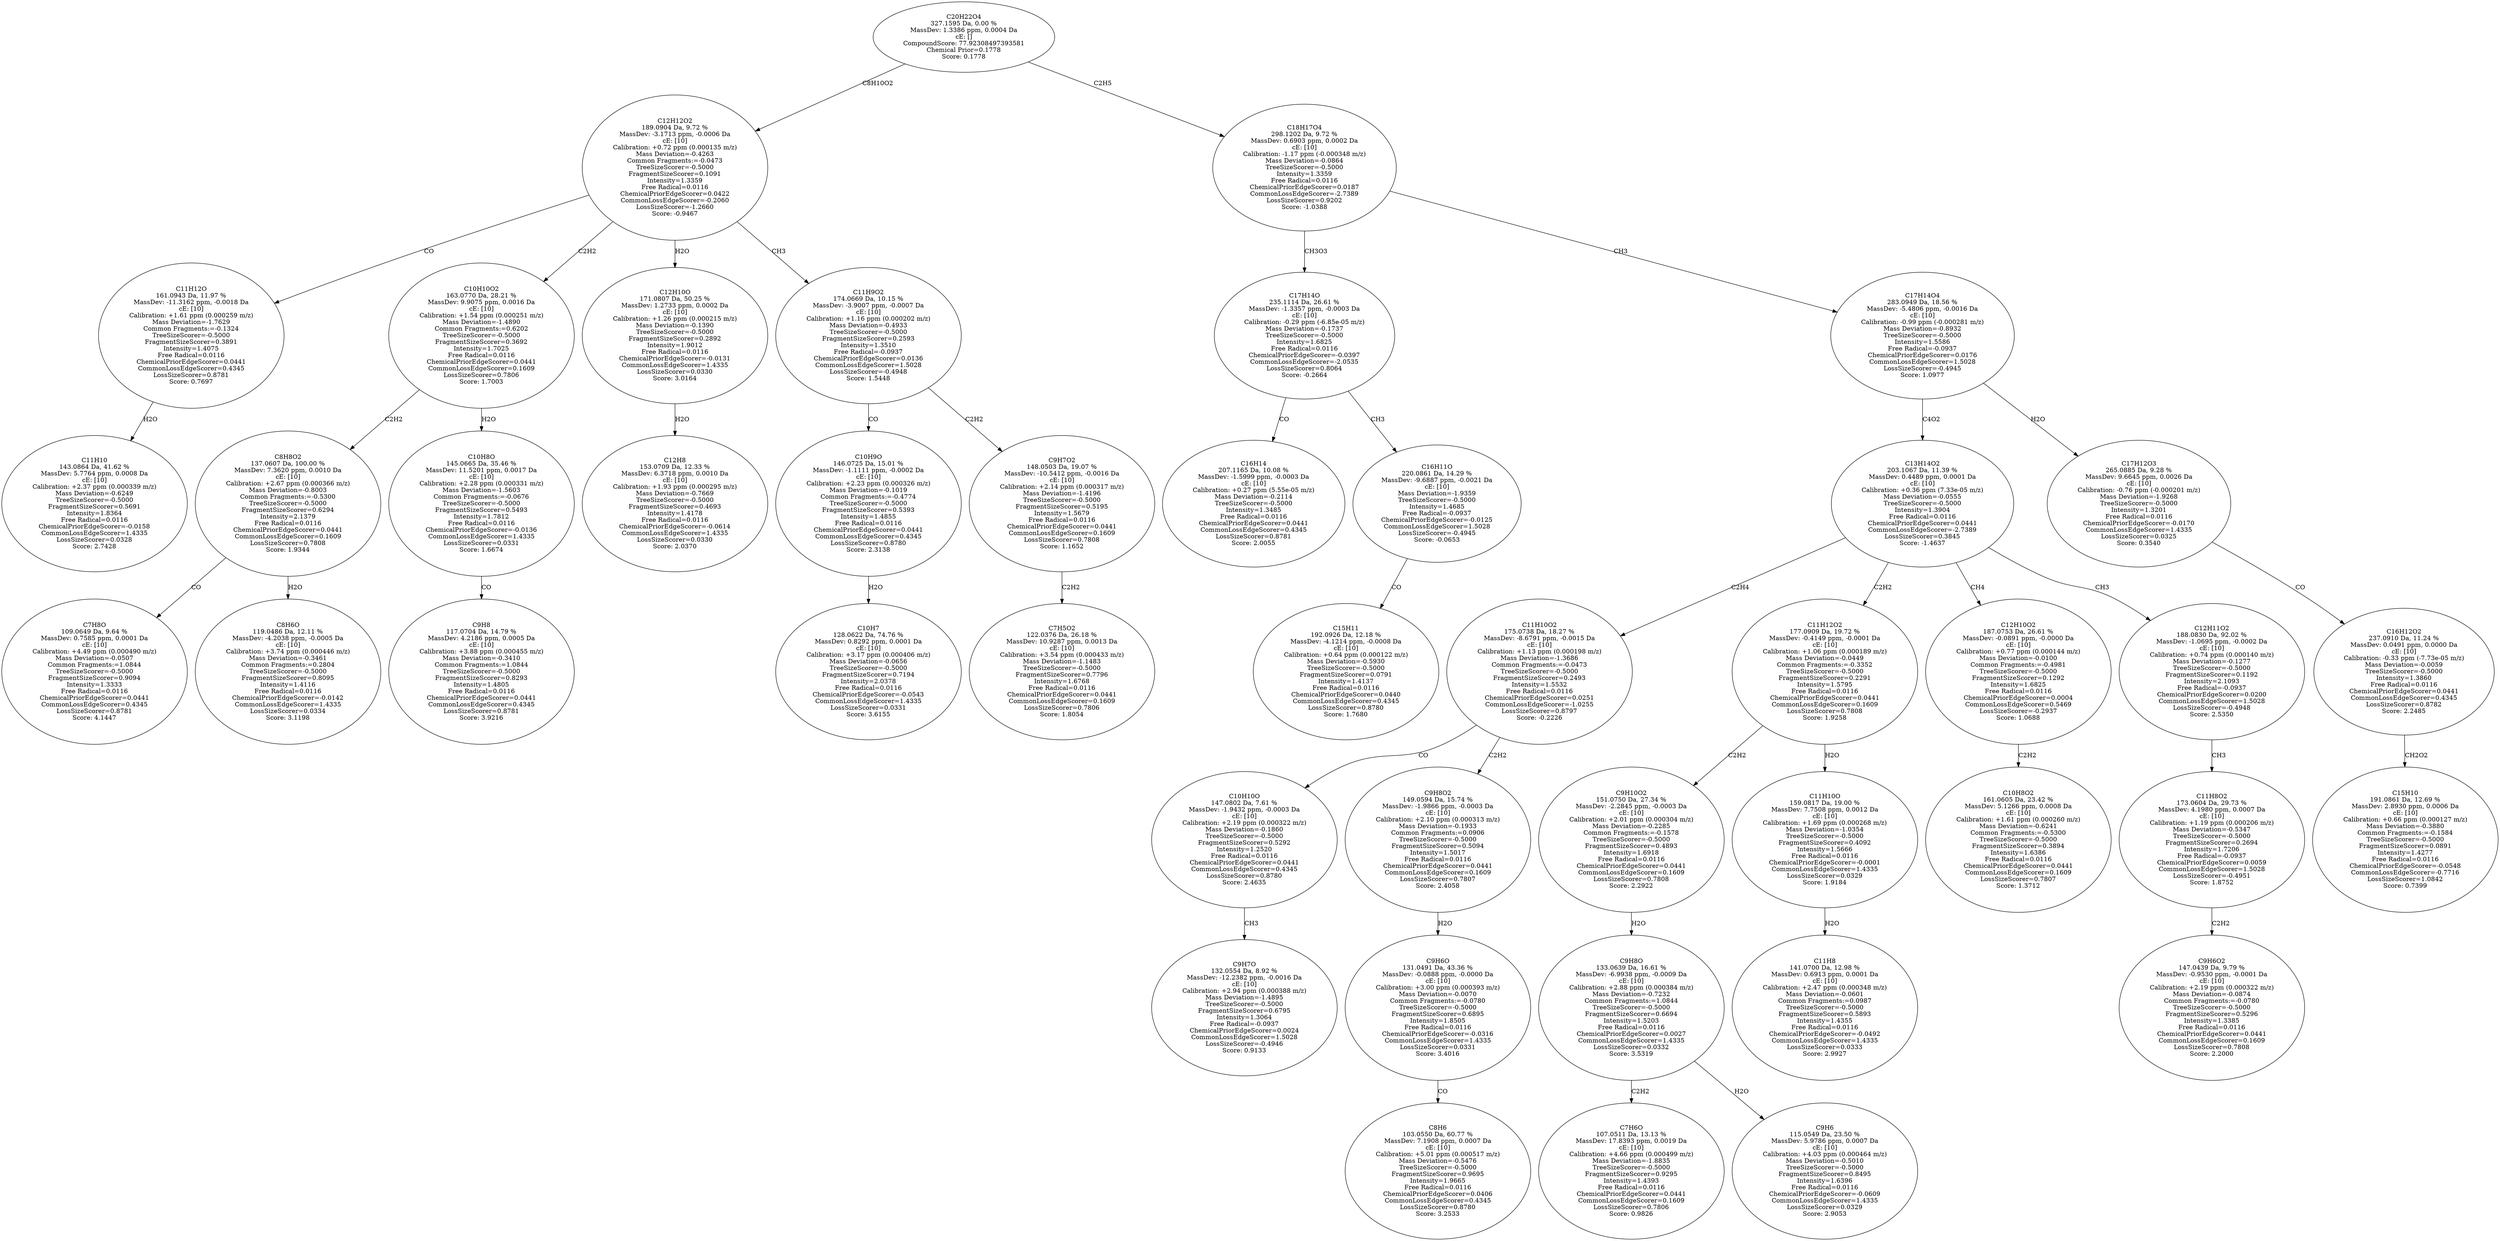 strict digraph {
v1 [label="C11H10\n143.0864 Da, 41.62 %\nMassDev: 5.7764 ppm, 0.0008 Da\ncE: [10]\nCalibration: +2.37 ppm (0.000339 m/z)\nMass Deviation=-0.6249\nTreeSizeScorer=-0.5000\nFragmentSizeScorer=0.5691\nIntensity=1.8364\nFree Radical=0.0116\nChemicalPriorEdgeScorer=-0.0158\nCommonLossEdgeScorer=1.4335\nLossSizeScorer=0.0328\nScore: 2.7428"];
v2 [label="C11H12O\n161.0943 Da, 11.97 %\nMassDev: -11.3162 ppm, -0.0018 Da\ncE: [10]\nCalibration: +1.61 ppm (0.000259 m/z)\nMass Deviation=-1.7629\nCommon Fragments:=-0.1324\nTreeSizeScorer=-0.5000\nFragmentSizeScorer=0.3891\nIntensity=1.4075\nFree Radical=0.0116\nChemicalPriorEdgeScorer=0.0441\nCommonLossEdgeScorer=0.4345\nLossSizeScorer=0.8781\nScore: 0.7697"];
v3 [label="C7H8O\n109.0649 Da, 9.64 %\nMassDev: 0.7585 ppm, 0.0001 Da\ncE: [10]\nCalibration: +4.49 ppm (0.000490 m/z)\nMass Deviation=-0.0507\nCommon Fragments:=1.0844\nTreeSizeScorer=-0.5000\nFragmentSizeScorer=0.9094\nIntensity=1.3333\nFree Radical=0.0116\nChemicalPriorEdgeScorer=0.0441\nCommonLossEdgeScorer=0.4345\nLossSizeScorer=0.8781\nScore: 4.1447"];
v4 [label="C8H6O\n119.0486 Da, 12.11 %\nMassDev: -4.2038 ppm, -0.0005 Da\ncE: [10]\nCalibration: +3.74 ppm (0.000446 m/z)\nMass Deviation=-0.3461\nCommon Fragments:=0.2804\nTreeSizeScorer=-0.5000\nFragmentSizeScorer=0.8095\nIntensity=1.4116\nFree Radical=0.0116\nChemicalPriorEdgeScorer=-0.0142\nCommonLossEdgeScorer=1.4335\nLossSizeScorer=0.0334\nScore: 3.1198"];
v5 [label="C8H8O2\n137.0607 Da, 100.00 %\nMassDev: 7.3620 ppm, 0.0010 Da\ncE: [10]\nCalibration: +2.67 ppm (0.000366 m/z)\nMass Deviation=-0.8003\nCommon Fragments:=-0.5300\nTreeSizeScorer=-0.5000\nFragmentSizeScorer=0.6294\nIntensity=2.1379\nFree Radical=0.0116\nChemicalPriorEdgeScorer=0.0441\nCommonLossEdgeScorer=0.1609\nLossSizeScorer=0.7808\nScore: 1.9344"];
v6 [label="C9H8\n117.0704 Da, 14.79 %\nMassDev: 4.2186 ppm, 0.0005 Da\ncE: [10]\nCalibration: +3.88 ppm (0.000455 m/z)\nMass Deviation=-0.3410\nCommon Fragments:=1.0844\nTreeSizeScorer=-0.5000\nFragmentSizeScorer=0.8293\nIntensity=1.4805\nFree Radical=0.0116\nChemicalPriorEdgeScorer=0.0441\nCommonLossEdgeScorer=0.4345\nLossSizeScorer=0.8781\nScore: 3.9216"];
v7 [label="C10H8O\n145.0665 Da, 35.46 %\nMassDev: 11.5201 ppm, 0.0017 Da\ncE: [10]\nCalibration: +2.28 ppm (0.000331 m/z)\nMass Deviation=-1.5603\nCommon Fragments:=-0.0676\nTreeSizeScorer=-0.5000\nFragmentSizeScorer=0.5493\nIntensity=1.7812\nFree Radical=0.0116\nChemicalPriorEdgeScorer=-0.0136\nCommonLossEdgeScorer=1.4335\nLossSizeScorer=0.0331\nScore: 1.6674"];
v8 [label="C10H10O2\n163.0770 Da, 28.21 %\nMassDev: 9.9075 ppm, 0.0016 Da\ncE: [10]\nCalibration: +1.54 ppm (0.000251 m/z)\nMass Deviation=-1.4890\nCommon Fragments:=0.6202\nTreeSizeScorer=-0.5000\nFragmentSizeScorer=0.3692\nIntensity=1.7025\nFree Radical=0.0116\nChemicalPriorEdgeScorer=0.0441\nCommonLossEdgeScorer=0.1609\nLossSizeScorer=0.7806\nScore: 1.7003"];
v9 [label="C12H8\n153.0709 Da, 12.33 %\nMassDev: 6.3718 ppm, 0.0010 Da\ncE: [10]\nCalibration: +1.93 ppm (0.000295 m/z)\nMass Deviation=-0.7669\nTreeSizeScorer=-0.5000\nFragmentSizeScorer=0.4693\nIntensity=1.4178\nFree Radical=0.0116\nChemicalPriorEdgeScorer=-0.0614\nCommonLossEdgeScorer=1.4335\nLossSizeScorer=0.0330\nScore: 2.0370"];
v10 [label="C12H10O\n171.0807 Da, 50.25 %\nMassDev: 1.2733 ppm, 0.0002 Da\ncE: [10]\nCalibration: +1.26 ppm (0.000215 m/z)\nMass Deviation=-0.1390\nTreeSizeScorer=-0.5000\nFragmentSizeScorer=0.2892\nIntensity=1.9012\nFree Radical=0.0116\nChemicalPriorEdgeScorer=-0.0131\nCommonLossEdgeScorer=1.4335\nLossSizeScorer=0.0330\nScore: 3.0164"];
v11 [label="C10H7\n128.0622 Da, 74.76 %\nMassDev: 0.8292 ppm, 0.0001 Da\ncE: [10]\nCalibration: +3.17 ppm (0.000406 m/z)\nMass Deviation=-0.0656\nTreeSizeScorer=-0.5000\nFragmentSizeScorer=0.7194\nIntensity=2.0378\nFree Radical=0.0116\nChemicalPriorEdgeScorer=-0.0543\nCommonLossEdgeScorer=1.4335\nLossSizeScorer=0.0331\nScore: 3.6155"];
v12 [label="C10H9O\n146.0725 Da, 15.01 %\nMassDev: -1.1111 ppm, -0.0002 Da\ncE: [10]\nCalibration: +2.23 ppm (0.000326 m/z)\nMass Deviation=-0.1019\nCommon Fragments:=-0.4774\nTreeSizeScorer=-0.5000\nFragmentSizeScorer=0.5393\nIntensity=1.4855\nFree Radical=0.0116\nChemicalPriorEdgeScorer=0.0441\nCommonLossEdgeScorer=0.4345\nLossSizeScorer=0.8780\nScore: 2.3138"];
v13 [label="C7H5O2\n122.0376 Da, 26.18 %\nMassDev: 10.9287 ppm, 0.0013 Da\ncE: [10]\nCalibration: +3.54 ppm (0.000433 m/z)\nMass Deviation=-1.1483\nTreeSizeScorer=-0.5000\nFragmentSizeScorer=0.7796\nIntensity=1.6768\nFree Radical=0.0116\nChemicalPriorEdgeScorer=0.0441\nCommonLossEdgeScorer=0.1609\nLossSizeScorer=0.7806\nScore: 1.8054"];
v14 [label="C9H7O2\n148.0503 Da, 19.07 %\nMassDev: -10.5412 ppm, -0.0016 Da\ncE: [10]\nCalibration: +2.14 ppm (0.000317 m/z)\nMass Deviation=-1.4196\nTreeSizeScorer=-0.5000\nFragmentSizeScorer=0.5195\nIntensity=1.5679\nFree Radical=0.0116\nChemicalPriorEdgeScorer=0.0441\nCommonLossEdgeScorer=0.1609\nLossSizeScorer=0.7808\nScore: 1.1652"];
v15 [label="C11H9O2\n174.0669 Da, 10.15 %\nMassDev: -3.9007 ppm, -0.0007 Da\ncE: [10]\nCalibration: +1.16 ppm (0.000202 m/z)\nMass Deviation=-0.4933\nTreeSizeScorer=-0.5000\nFragmentSizeScorer=0.2593\nIntensity=1.3510\nFree Radical=-0.0937\nChemicalPriorEdgeScorer=0.0136\nCommonLossEdgeScorer=1.5028\nLossSizeScorer=-0.4948\nScore: 1.5448"];
v16 [label="C12H12O2\n189.0904 Da, 9.72 %\nMassDev: -3.1713 ppm, -0.0006 Da\ncE: [10]\nCalibration: +0.72 ppm (0.000135 m/z)\nMass Deviation=-0.4263\nCommon Fragments:=-0.0473\nTreeSizeScorer=-0.5000\nFragmentSizeScorer=0.1091\nIntensity=1.3359\nFree Radical=0.0116\nChemicalPriorEdgeScorer=0.0422\nCommonLossEdgeScorer=-0.2060\nLossSizeScorer=-1.2660\nScore: -0.9467"];
v17 [label="C16H14\n207.1165 Da, 10.08 %\nMassDev: -1.5999 ppm, -0.0003 Da\ncE: [10]\nCalibration: +0.27 ppm (5.55e-05 m/z)\nMass Deviation=-0.2114\nTreeSizeScorer=-0.5000\nIntensity=1.3485\nFree Radical=0.0116\nChemicalPriorEdgeScorer=0.0441\nCommonLossEdgeScorer=0.4345\nLossSizeScorer=0.8781\nScore: 2.0055"];
v18 [label="C15H11\n192.0926 Da, 12.18 %\nMassDev: -4.1214 ppm, -0.0008 Da\ncE: [10]\nCalibration: +0.64 ppm (0.000122 m/z)\nMass Deviation=-0.5930\nTreeSizeScorer=-0.5000\nFragmentSizeScorer=0.0791\nIntensity=1.4137\nFree Radical=0.0116\nChemicalPriorEdgeScorer=0.0440\nCommonLossEdgeScorer=0.4345\nLossSizeScorer=0.8780\nScore: 1.7680"];
v19 [label="C16H11O\n220.0861 Da, 14.29 %\nMassDev: -9.6887 ppm, -0.0021 Da\ncE: [10]\nMass Deviation=-1.9359\nTreeSizeScorer=-0.5000\nIntensity=1.4685\nFree Radical=-0.0937\nChemicalPriorEdgeScorer=-0.0125\nCommonLossEdgeScorer=1.5028\nLossSizeScorer=-0.4945\nScore: -0.0653"];
v20 [label="C17H14O\n235.1114 Da, 26.61 %\nMassDev: -1.3357 ppm, -0.0003 Da\ncE: [10]\nCalibration: -0.29 ppm (-6.85e-05 m/z)\nMass Deviation=-0.1737\nTreeSizeScorer=-0.5000\nIntensity=1.6825\nFree Radical=0.0116\nChemicalPriorEdgeScorer=-0.0397\nCommonLossEdgeScorer=-2.0535\nLossSizeScorer=0.8064\nScore: -0.2664"];
v21 [label="C9H7O\n132.0554 Da, 8.92 %\nMassDev: -12.2382 ppm, -0.0016 Da\ncE: [10]\nCalibration: +2.94 ppm (0.000388 m/z)\nMass Deviation=-1.4895\nTreeSizeScorer=-0.5000\nFragmentSizeScorer=0.6795\nIntensity=1.3064\nFree Radical=-0.0937\nChemicalPriorEdgeScorer=0.0024\nCommonLossEdgeScorer=1.5028\nLossSizeScorer=-0.4946\nScore: 0.9133"];
v22 [label="C10H10O\n147.0802 Da, 7.61 %\nMassDev: -1.9432 ppm, -0.0003 Da\ncE: [10]\nCalibration: +2.19 ppm (0.000322 m/z)\nMass Deviation=-0.1860\nTreeSizeScorer=-0.5000\nFragmentSizeScorer=0.5292\nIntensity=1.2520\nFree Radical=0.0116\nChemicalPriorEdgeScorer=0.0441\nCommonLossEdgeScorer=0.4345\nLossSizeScorer=0.8780\nScore: 2.4635"];
v23 [label="C8H6\n103.0550 Da, 60.77 %\nMassDev: 7.1908 ppm, 0.0007 Da\ncE: [10]\nCalibration: +5.01 ppm (0.000517 m/z)\nMass Deviation=-0.5476\nTreeSizeScorer=-0.5000\nFragmentSizeScorer=0.9695\nIntensity=1.9665\nFree Radical=0.0116\nChemicalPriorEdgeScorer=0.0406\nCommonLossEdgeScorer=0.4345\nLossSizeScorer=0.8780\nScore: 3.2533"];
v24 [label="C9H6O\n131.0491 Da, 43.36 %\nMassDev: -0.0888 ppm, -0.0000 Da\ncE: [10]\nCalibration: +3.00 ppm (0.000393 m/z)\nMass Deviation=-0.0070\nCommon Fragments:=-0.0780\nTreeSizeScorer=-0.5000\nFragmentSizeScorer=0.6895\nIntensity=1.8505\nFree Radical=0.0116\nChemicalPriorEdgeScorer=-0.0316\nCommonLossEdgeScorer=1.4335\nLossSizeScorer=0.0331\nScore: 3.4016"];
v25 [label="C9H8O2\n149.0594 Da, 15.74 %\nMassDev: -1.9866 ppm, -0.0003 Da\ncE: [10]\nCalibration: +2.10 ppm (0.000313 m/z)\nMass Deviation=-0.1933\nCommon Fragments:=0.0906\nTreeSizeScorer=-0.5000\nFragmentSizeScorer=0.5094\nIntensity=1.5017\nFree Radical=0.0116\nChemicalPriorEdgeScorer=0.0441\nCommonLossEdgeScorer=0.1609\nLossSizeScorer=0.7807\nScore: 2.4058"];
v26 [label="C11H10O2\n175.0738 Da, 18.27 %\nMassDev: -8.6791 ppm, -0.0015 Da\ncE: [10]\nCalibration: +1.13 ppm (0.000198 m/z)\nMass Deviation=-1.3686\nCommon Fragments:=-0.0473\nTreeSizeScorer=-0.5000\nFragmentSizeScorer=0.2493\nIntensity=1.5532\nFree Radical=0.0116\nChemicalPriorEdgeScorer=0.0251\nCommonLossEdgeScorer=-1.0255\nLossSizeScorer=0.8797\nScore: -0.2226"];
v27 [label="C7H6O\n107.0511 Da, 13.13 %\nMassDev: 17.8393 ppm, 0.0019 Da\ncE: [10]\nCalibration: +4.66 ppm (0.000499 m/z)\nMass Deviation=-1.8835\nTreeSizeScorer=-0.5000\nFragmentSizeScorer=0.9295\nIntensity=1.4393\nFree Radical=0.0116\nChemicalPriorEdgeScorer=0.0441\nCommonLossEdgeScorer=0.1609\nLossSizeScorer=0.7806\nScore: 0.9826"];
v28 [label="C9H6\n115.0549 Da, 23.50 %\nMassDev: 5.9786 ppm, 0.0007 Da\ncE: [10]\nCalibration: +4.03 ppm (0.000464 m/z)\nMass Deviation=-0.5010\nTreeSizeScorer=-0.5000\nFragmentSizeScorer=0.8495\nIntensity=1.6396\nFree Radical=0.0116\nChemicalPriorEdgeScorer=-0.0609\nCommonLossEdgeScorer=1.4335\nLossSizeScorer=0.0329\nScore: 2.9053"];
v29 [label="C9H8O\n133.0639 Da, 16.61 %\nMassDev: -6.9938 ppm, -0.0009 Da\ncE: [10]\nCalibration: +2.88 ppm (0.000384 m/z)\nMass Deviation=-0.7232\nCommon Fragments:=1.0844\nTreeSizeScorer=-0.5000\nFragmentSizeScorer=0.6694\nIntensity=1.5203\nFree Radical=0.0116\nChemicalPriorEdgeScorer=0.0027\nCommonLossEdgeScorer=1.4335\nLossSizeScorer=0.0332\nScore: 3.5319"];
v30 [label="C9H10O2\n151.0750 Da, 27.34 %\nMassDev: -2.2845 ppm, -0.0003 Da\ncE: [10]\nCalibration: +2.01 ppm (0.000304 m/z)\nMass Deviation=-0.2285\nCommon Fragments:=-0.1578\nTreeSizeScorer=-0.5000\nFragmentSizeScorer=0.4893\nIntensity=1.6918\nFree Radical=0.0116\nChemicalPriorEdgeScorer=0.0441\nCommonLossEdgeScorer=0.1609\nLossSizeScorer=0.7808\nScore: 2.2922"];
v31 [label="C11H8\n141.0700 Da, 12.98 %\nMassDev: 0.6913 ppm, 0.0001 Da\ncE: [10]\nCalibration: +2.47 ppm (0.000348 m/z)\nMass Deviation=-0.0601\nCommon Fragments:=0.0987\nTreeSizeScorer=-0.5000\nFragmentSizeScorer=0.5893\nIntensity=1.4355\nFree Radical=0.0116\nChemicalPriorEdgeScorer=-0.0492\nCommonLossEdgeScorer=1.4335\nLossSizeScorer=0.0333\nScore: 2.9927"];
v32 [label="C11H10O\n159.0817 Da, 19.00 %\nMassDev: 7.7508 ppm, 0.0012 Da\ncE: [10]\nCalibration: +1.69 ppm (0.000268 m/z)\nMass Deviation=-1.0354\nTreeSizeScorer=-0.5000\nFragmentSizeScorer=0.4092\nIntensity=1.5666\nFree Radical=0.0116\nChemicalPriorEdgeScorer=-0.0001\nCommonLossEdgeScorer=1.4335\nLossSizeScorer=0.0329\nScore: 1.9184"];
v33 [label="C11H12O2\n177.0909 Da, 19.72 %\nMassDev: -0.4149 ppm, -0.0001 Da\ncE: [10]\nCalibration: +1.06 ppm (0.000189 m/z)\nMass Deviation=-0.0449\nCommon Fragments:=-0.3352\nTreeSizeScorer=-0.5000\nFragmentSizeScorer=0.2291\nIntensity=1.5795\nFree Radical=0.0116\nChemicalPriorEdgeScorer=0.0441\nCommonLossEdgeScorer=0.1609\nLossSizeScorer=0.7808\nScore: 1.9258"];
v34 [label="C10H8O2\n161.0605 Da, 23.42 %\nMassDev: 5.1266 ppm, 0.0008 Da\ncE: [10]\nCalibration: +1.61 ppm (0.000260 m/z)\nMass Deviation=-0.6241\nCommon Fragments:=-0.5300\nTreeSizeScorer=-0.5000\nFragmentSizeScorer=0.3894\nIntensity=1.6386\nFree Radical=0.0116\nChemicalPriorEdgeScorer=0.0441\nCommonLossEdgeScorer=0.1609\nLossSizeScorer=0.7807\nScore: 1.3712"];
v35 [label="C12H10O2\n187.0753 Da, 26.61 %\nMassDev: -0.0891 ppm, -0.0000 Da\ncE: [10]\nCalibration: +0.77 ppm (0.000144 m/z)\nMass Deviation=-0.0100\nCommon Fragments:=-0.4981\nTreeSizeScorer=-0.5000\nFragmentSizeScorer=0.1292\nIntensity=1.6825\nFree Radical=0.0116\nChemicalPriorEdgeScorer=0.0004\nCommonLossEdgeScorer=0.5469\nLossSizeScorer=-0.2937\nScore: 1.0688"];
v36 [label="C9H6O2\n147.0439 Da, 9.79 %\nMassDev: -0.9530 ppm, -0.0001 Da\ncE: [10]\nCalibration: +2.19 ppm (0.000322 m/z)\nMass Deviation=-0.0874\nCommon Fragments:=-0.0780\nTreeSizeScorer=-0.5000\nFragmentSizeScorer=0.5296\nIntensity=1.3385\nFree Radical=0.0116\nChemicalPriorEdgeScorer=0.0441\nCommonLossEdgeScorer=0.1609\nLossSizeScorer=0.7808\nScore: 2.2000"];
v37 [label="C11H8O2\n173.0604 Da, 29.73 %\nMassDev: 4.1980 ppm, 0.0007 Da\ncE: [10]\nCalibration: +1.19 ppm (0.000206 m/z)\nMass Deviation=-0.5347\nTreeSizeScorer=-0.5000\nFragmentSizeScorer=0.2694\nIntensity=1.7206\nFree Radical=-0.0937\nChemicalPriorEdgeScorer=0.0059\nCommonLossEdgeScorer=1.5028\nLossSizeScorer=-0.4951\nScore: 1.8752"];
v38 [label="C12H11O2\n188.0830 Da, 92.02 %\nMassDev: -1.0695 ppm, -0.0002 Da\ncE: [10]\nCalibration: +0.74 ppm (0.000140 m/z)\nMass Deviation=-0.1277\nTreeSizeScorer=-0.5000\nFragmentSizeScorer=0.1192\nIntensity=2.1093\nFree Radical=-0.0937\nChemicalPriorEdgeScorer=0.0200\nCommonLossEdgeScorer=1.5028\nLossSizeScorer=-0.4948\nScore: 2.5350"];
v39 [label="C13H14O2\n203.1067 Da, 11.39 %\nMassDev: 0.4489 ppm, 0.0001 Da\ncE: [10]\nCalibration: +0.36 ppm (7.33e-05 m/z)\nMass Deviation=-0.0555\nTreeSizeScorer=-0.5000\nIntensity=1.3904\nFree Radical=0.0116\nChemicalPriorEdgeScorer=0.0441\nCommonLossEdgeScorer=-2.7389\nLossSizeScorer=0.3845\nScore: -1.4637"];
v40 [label="C15H10\n191.0861 Da, 12.69 %\nMassDev: 2.8930 ppm, 0.0006 Da\ncE: [10]\nCalibration: +0.66 ppm (0.000127 m/z)\nMass Deviation=-0.3880\nCommon Fragments:=-0.1584\nTreeSizeScorer=-0.5000\nFragmentSizeScorer=0.0891\nIntensity=1.4277\nFree Radical=0.0116\nChemicalPriorEdgeScorer=-0.0548\nCommonLossEdgeScorer=-0.7716\nLossSizeScorer=1.0842\nScore: 0.7399"];
v41 [label="C16H12O2\n237.0910 Da, 11.24 %\nMassDev: 0.0491 ppm, 0.0000 Da\ncE: [10]\nCalibration: -0.33 ppm (-7.73e-05 m/z)\nMass Deviation=-0.0059\nTreeSizeScorer=-0.5000\nIntensity=1.3860\nFree Radical=0.0116\nChemicalPriorEdgeScorer=0.0441\nCommonLossEdgeScorer=0.4345\nLossSizeScorer=0.8782\nScore: 2.2485"];
v42 [label="C17H12O3\n265.0885 Da, 9.28 %\nMassDev: 9.6645 ppm, 0.0026 Da\ncE: [10]\nCalibration: -0.76 ppm (-0.000201 m/z)\nMass Deviation=-1.9268\nTreeSizeScorer=-0.5000\nIntensity=1.3201\nFree Radical=0.0116\nChemicalPriorEdgeScorer=-0.0170\nCommonLossEdgeScorer=1.4335\nLossSizeScorer=0.0325\nScore: 0.3540"];
v43 [label="C17H14O4\n283.0949 Da, 18.56 %\nMassDev: -5.4806 ppm, -0.0016 Da\ncE: [10]\nCalibration: -0.99 ppm (-0.000281 m/z)\nMass Deviation=-0.8932\nTreeSizeScorer=-0.5000\nIntensity=1.5586\nFree Radical=-0.0937\nChemicalPriorEdgeScorer=0.0176\nCommonLossEdgeScorer=1.5028\nLossSizeScorer=-0.4945\nScore: 1.0977"];
v44 [label="C18H17O4\n298.1202 Da, 9.72 %\nMassDev: 0.6903 ppm, 0.0002 Da\ncE: [10]\nCalibration: -1.17 ppm (-0.000348 m/z)\nMass Deviation=-0.0864\nTreeSizeScorer=-0.5000\nIntensity=1.3359\nFree Radical=0.0116\nChemicalPriorEdgeScorer=0.0187\nCommonLossEdgeScorer=-2.7389\nLossSizeScorer=0.9202\nScore: -1.0388"];
v45 [label="C20H22O4\n327.1595 Da, 0.00 %\nMassDev: 1.3386 ppm, 0.0004 Da\ncE: []\nCompoundScore: 77.92308497393581\nChemical Prior=0.1778\nScore: 0.1778"];
v2 -> v1 [label="H2O"];
v16 -> v2 [label="CO"];
v5 -> v3 [label="CO"];
v5 -> v4 [label="H2O"];
v8 -> v5 [label="C2H2"];
v7 -> v6 [label="CO"];
v8 -> v7 [label="H2O"];
v16 -> v8 [label="C2H2"];
v10 -> v9 [label="H2O"];
v16 -> v10 [label="H2O"];
v12 -> v11 [label="H2O"];
v15 -> v12 [label="CO"];
v14 -> v13 [label="C2H2"];
v15 -> v14 [label="C2H2"];
v16 -> v15 [label="CH3"];
v45 -> v16 [label="C8H10O2"];
v20 -> v17 [label="CO"];
v19 -> v18 [label="CO"];
v20 -> v19 [label="CH3"];
v44 -> v20 [label="CH3O3"];
v22 -> v21 [label="CH3"];
v26 -> v22 [label="CO"];
v24 -> v23 [label="CO"];
v25 -> v24 [label="H2O"];
v26 -> v25 [label="C2H2"];
v39 -> v26 [label="C2H4"];
v29 -> v27 [label="C2H2"];
v29 -> v28 [label="H2O"];
v30 -> v29 [label="H2O"];
v33 -> v30 [label="C2H2"];
v32 -> v31 [label="H2O"];
v33 -> v32 [label="H2O"];
v39 -> v33 [label="C2H2"];
v35 -> v34 [label="C2H2"];
v39 -> v35 [label="CH4"];
v37 -> v36 [label="C2H2"];
v38 -> v37 [label="CH3"];
v39 -> v38 [label="CH3"];
v43 -> v39 [label="C4O2"];
v41 -> v40 [label="CH2O2"];
v42 -> v41 [label="CO"];
v43 -> v42 [label="H2O"];
v44 -> v43 [label="CH3"];
v45 -> v44 [label="C2H5"];
}